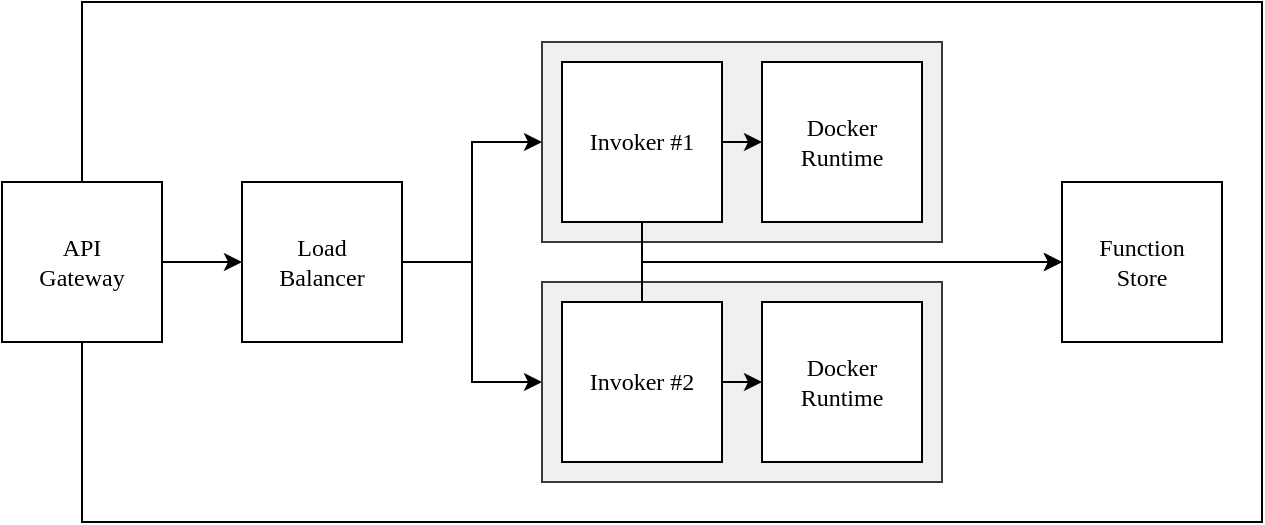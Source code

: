 <mxfile version="13.7.9" type="device"><diagram id="k58uWXT8fB6DtH82Debm" name="Page-1"><mxGraphModel dx="1125" dy="680" grid="1" gridSize="10" guides="1" tooltips="1" connect="1" arrows="1" fold="1" page="1" pageScale="1" pageWidth="850" pageHeight="1100" math="0" shadow="0"><root><mxCell id="0"/><mxCell id="1" parent="0"/><mxCell id="k-COd4FPM9EjyDDE1vJO-2" value="" style="rounded=0;whiteSpace=wrap;html=1;fontFamily=Linux Biolinum O;" parent="1" vertex="1"><mxGeometry x="200" y="190" width="590" height="260" as="geometry"/></mxCell><mxCell id="k-COd4FPM9EjyDDE1vJO-3" value="" style="rounded=0;whiteSpace=wrap;html=1;strokeColor=#36393d;fillColor=#f0f0f0;fontFamily=Linux Biolinum O;" parent="1" vertex="1"><mxGeometry x="430" y="210" width="200" height="100" as="geometry"/></mxCell><mxCell id="nHMy0Ra3rXzOD1rwKlbO-3" style="edgeStyle=orthogonalEdgeStyle;rounded=0;orthogonalLoop=1;jettySize=auto;html=1;entryX=0;entryY=0.5;entryDx=0;entryDy=0;fontFamily=Linux Biolinum O;" parent="1" source="nHMy0Ra3rXzOD1rwKlbO-1" target="nHMy0Ra3rXzOD1rwKlbO-2" edge="1"><mxGeometry relative="1" as="geometry"/></mxCell><mxCell id="nHMy0Ra3rXzOD1rwKlbO-1" value="&lt;div&gt;API&lt;/div&gt;&lt;div&gt;Gateway&lt;br&gt;&lt;/div&gt;" style="whiteSpace=wrap;html=1;aspect=fixed;fontFamily=Linux Biolinum O;" parent="1" vertex="1"><mxGeometry x="160" y="280" width="80" height="80" as="geometry"/></mxCell><mxCell id="nHMy0Ra3rXzOD1rwKlbO-4" style="edgeStyle=orthogonalEdgeStyle;rounded=0;orthogonalLoop=1;jettySize=auto;html=1;exitX=1;exitY=0.5;exitDx=0;exitDy=0;entryX=0;entryY=0.5;entryDx=0;entryDy=0;fontFamily=Linux Biolinum O;" parent="1" source="nHMy0Ra3rXzOD1rwKlbO-2" target="k-COd4FPM9EjyDDE1vJO-3" edge="1"><mxGeometry relative="1" as="geometry"><mxPoint x="430" y="260" as="targetPoint"/></mxGeometry></mxCell><mxCell id="nHMy0Ra3rXzOD1rwKlbO-7" style="edgeStyle=orthogonalEdgeStyle;rounded=0;orthogonalLoop=1;jettySize=auto;html=1;exitX=1;exitY=0.5;exitDx=0;exitDy=0;entryX=0;entryY=0.5;entryDx=0;entryDy=0;fontFamily=Linux Biolinum O;" parent="1" source="nHMy0Ra3rXzOD1rwKlbO-2" target="k-COd4FPM9EjyDDE1vJO-7" edge="1"><mxGeometry relative="1" as="geometry"><mxPoint x="380" y="290" as="targetPoint"/></mxGeometry></mxCell><mxCell id="nHMy0Ra3rXzOD1rwKlbO-2" value="&lt;div&gt;Load&lt;/div&gt;&lt;div&gt;Balancer&lt;/div&gt;" style="whiteSpace=wrap;html=1;aspect=fixed;fontFamily=Linux Biolinum O;" parent="1" vertex="1"><mxGeometry x="280" y="280" width="80" height="80" as="geometry"/></mxCell><mxCell id="k-COd4FPM9EjyDDE1vJO-6" style="edgeStyle=orthogonalEdgeStyle;rounded=0;orthogonalLoop=1;jettySize=auto;html=1;exitX=1;exitY=0.5;exitDx=0;exitDy=0;entryX=0;entryY=0.5;entryDx=0;entryDy=0;fontFamily=Linux Biolinum O;" parent="1" source="nHMy0Ra3rXzOD1rwKlbO-5" target="k-COd4FPM9EjyDDE1vJO-5" edge="1"><mxGeometry relative="1" as="geometry"/></mxCell><mxCell id="k-COd4FPM9EjyDDE1vJO-14" style="edgeStyle=orthogonalEdgeStyle;rounded=0;orthogonalLoop=1;jettySize=auto;html=1;exitX=0.5;exitY=1;exitDx=0;exitDy=0;entryX=0;entryY=0.5;entryDx=0;entryDy=0;fontFamily=Linux Biolinum O;" parent="1" source="nHMy0Ra3rXzOD1rwKlbO-5" target="k-COd4FPM9EjyDDE1vJO-11" edge="1"><mxGeometry relative="1" as="geometry"/></mxCell><mxCell id="nHMy0Ra3rXzOD1rwKlbO-5" value="&lt;div&gt;Invoker #1&lt;/div&gt;" style="whiteSpace=wrap;html=1;aspect=fixed;fontFamily=Linux Biolinum O;" parent="1" vertex="1"><mxGeometry x="440" y="220" width="80" height="80" as="geometry"/></mxCell><mxCell id="k-COd4FPM9EjyDDE1vJO-5" value="&lt;div&gt;Docker&lt;/div&gt;&lt;div&gt;Runtime&lt;/div&gt;" style="whiteSpace=wrap;html=1;aspect=fixed;fontFamily=Linux Biolinum O;" parent="1" vertex="1"><mxGeometry x="540" y="220" width="80" height="80" as="geometry"/></mxCell><mxCell id="k-COd4FPM9EjyDDE1vJO-7" value="" style="rounded=0;whiteSpace=wrap;html=1;strokeColor=#36393d;fillColor=#f0f0f0;fontFamily=Linux Biolinum O;" parent="1" vertex="1"><mxGeometry x="430" y="330" width="200" height="100" as="geometry"/></mxCell><mxCell id="k-COd4FPM9EjyDDE1vJO-10" style="edgeStyle=orthogonalEdgeStyle;rounded=0;orthogonalLoop=1;jettySize=auto;html=1;exitX=1;exitY=0.5;exitDx=0;exitDy=0;entryX=0;entryY=0.5;entryDx=0;entryDy=0;fontFamily=Linux Biolinum O;" parent="1" source="k-COd4FPM9EjyDDE1vJO-8" target="k-COd4FPM9EjyDDE1vJO-9" edge="1"><mxGeometry relative="1" as="geometry"/></mxCell><mxCell id="k-COd4FPM9EjyDDE1vJO-16" style="edgeStyle=orthogonalEdgeStyle;rounded=0;orthogonalLoop=1;jettySize=auto;html=1;exitX=0.5;exitY=0;exitDx=0;exitDy=0;entryX=0;entryY=0.5;entryDx=0;entryDy=0;fontFamily=Linux Biolinum O;" parent="1" source="k-COd4FPM9EjyDDE1vJO-8" target="k-COd4FPM9EjyDDE1vJO-11" edge="1"><mxGeometry relative="1" as="geometry"/></mxCell><mxCell id="k-COd4FPM9EjyDDE1vJO-8" value="&lt;div&gt;Invoker #2&lt;/div&gt;" style="whiteSpace=wrap;html=1;aspect=fixed;fontFamily=Linux Biolinum O;" parent="1" vertex="1"><mxGeometry x="440" y="340" width="80" height="80" as="geometry"/></mxCell><mxCell id="k-COd4FPM9EjyDDE1vJO-9" value="&lt;div&gt;Docker&lt;/div&gt;&lt;div&gt;Runtime&lt;/div&gt;" style="whiteSpace=wrap;html=1;aspect=fixed;fontFamily=Linux Biolinum O;" parent="1" vertex="1"><mxGeometry x="540" y="340" width="80" height="80" as="geometry"/></mxCell><mxCell id="k-COd4FPM9EjyDDE1vJO-11" value="Function&lt;br&gt;Store" style="whiteSpace=wrap;html=1;aspect=fixed;fontFamily=Linux Biolinum O;" parent="1" vertex="1"><mxGeometry x="690" y="280" width="80" height="80" as="geometry"/></mxCell></root></mxGraphModel></diagram></mxfile>